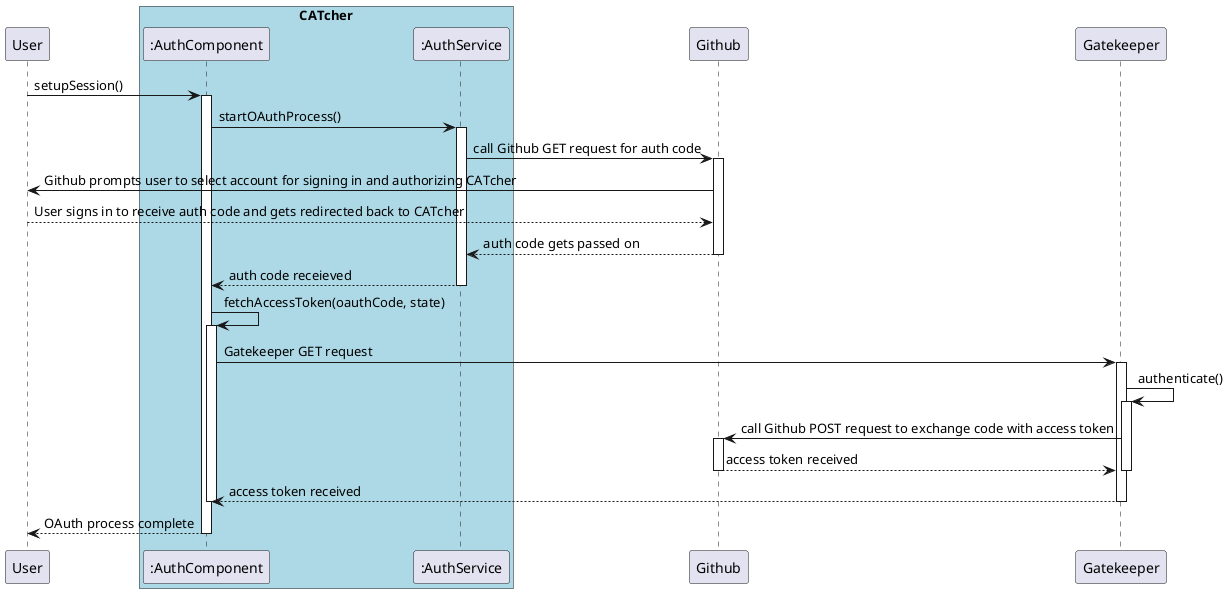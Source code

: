 @startuml
participant User
box "CATcher" #LightBlue
participant ":AuthComponent" as AuthComponent
participant ":AuthService" as AuthService
end box

User -> AuthComponent: setupSession()

activate AuthComponent

AuthComponent -> AuthService: startOAuthProcess()

activate AuthService

AuthService -> Github: call Github GET request for auth code
activate Github

Github -> User: Github prompts user to select account for signing in and authorizing CATcher
User --> Github: User signs in to receive auth code and gets redirected back to CATcher

Github --> AuthService: auth code gets passed on
deactivate Github
AuthService --> AuthComponent: auth code receieved
deactivate AuthService

AuthComponent -> AuthComponent: fetchAccessToken(oauthCode, state)
activate AuthComponent
AuthComponent -> Gatekeeper: Gatekeeper GET request

activate Gatekeeper
Gatekeeper -> Gatekeeper: authenticate()
activate Gatekeeper
Gatekeeper -> Github: call Github POST request to exchange code with access token
activate Github
Github --> Gatekeeper: access token received
deactivate Gatekeeper
deactivate Github

Gatekeeper --> AuthComponent: access token received
deactivate Gatekeeper
deactivate AuthComponent

AuthComponent--> User: OAuth process complete
deactivate AuthComponent
deactivate User
@enduml